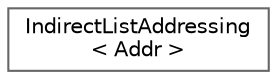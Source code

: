 digraph "Graphical Class Hierarchy"
{
 // LATEX_PDF_SIZE
  bgcolor="transparent";
  edge [fontname=Helvetica,fontsize=10,labelfontname=Helvetica,labelfontsize=10];
  node [fontname=Helvetica,fontsize=10,shape=box,height=0.2,width=0.4];
  rankdir="LR";
  Node0 [id="Node000000",label="IndirectListAddressing\l\< Addr \>",height=0.2,width=0.4,color="grey40", fillcolor="white", style="filled",URL="$classFoam_1_1IndirectListAddressing.html",tooltip="A class for storing list addressing (labels, slices etc), which are normally to used by IndirectList...."];
}
